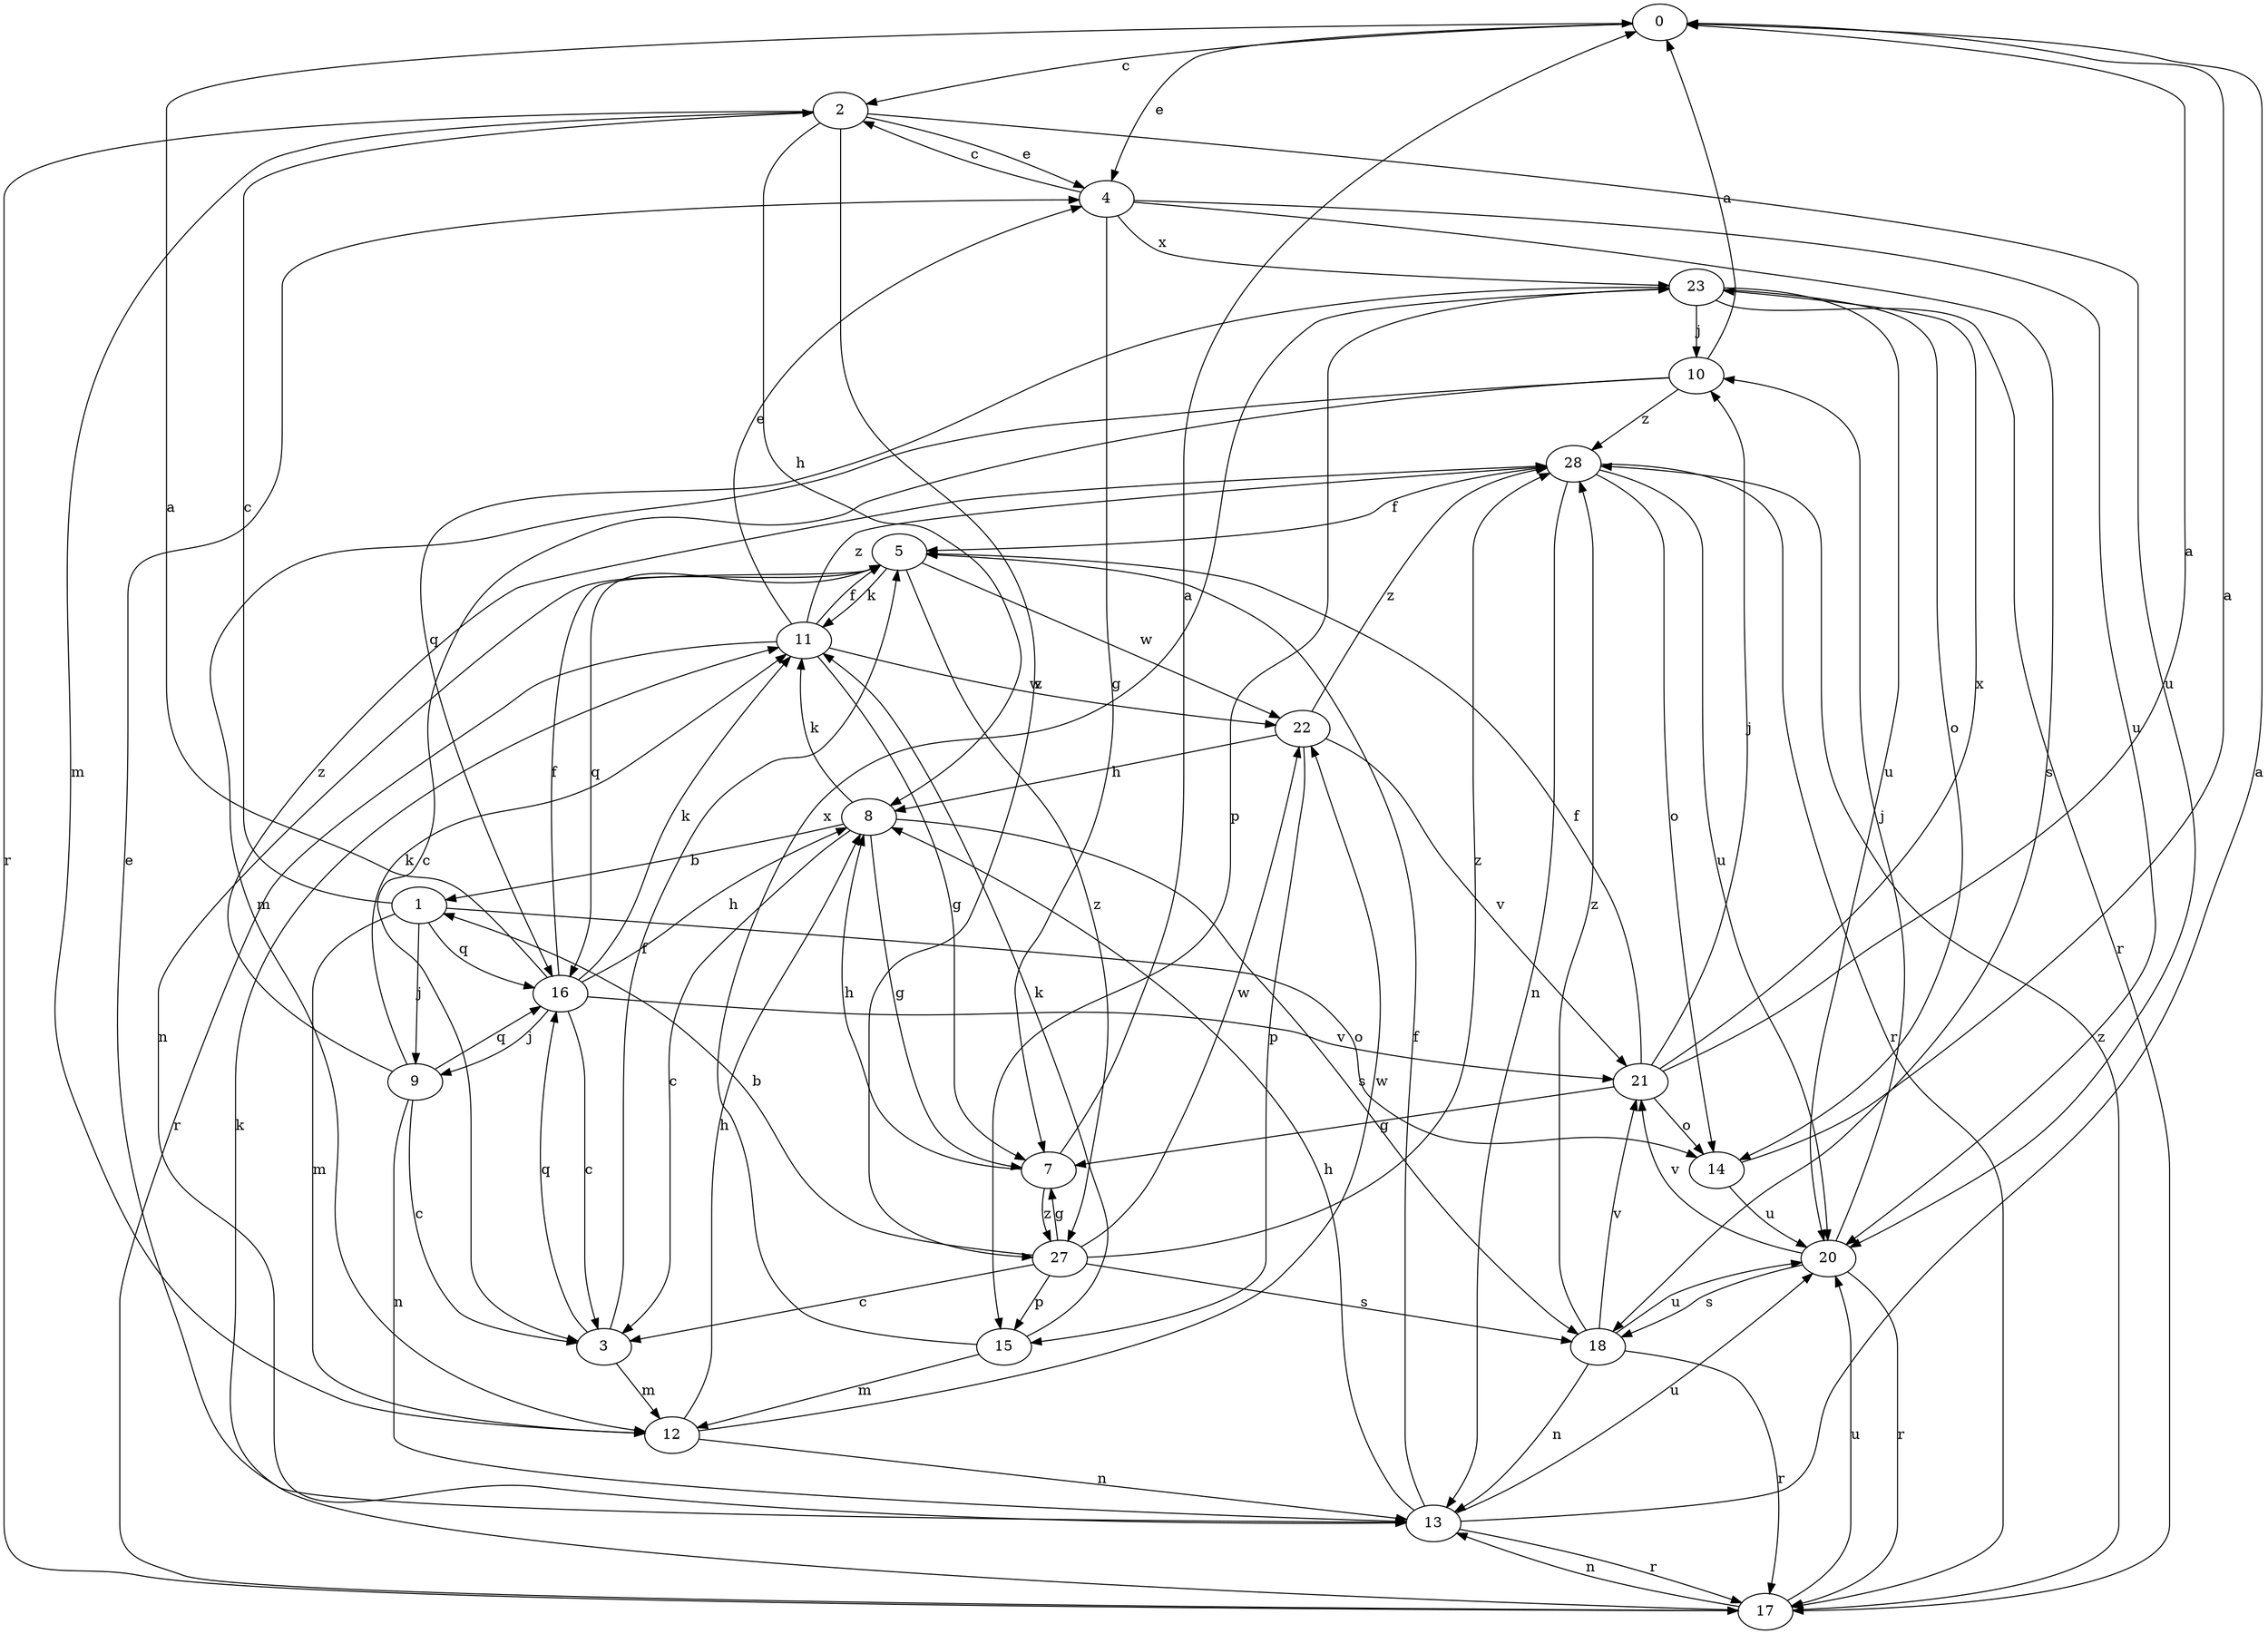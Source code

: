 strict digraph  {
0;
1;
2;
3;
4;
5;
7;
8;
9;
10;
11;
12;
13;
14;
15;
16;
17;
18;
20;
21;
22;
23;
27;
28;
0 -> 2  [label=c];
0 -> 4  [label=e];
1 -> 2  [label=c];
1 -> 9  [label=j];
1 -> 12  [label=m];
1 -> 14  [label=o];
1 -> 16  [label=q];
2 -> 4  [label=e];
2 -> 8  [label=h];
2 -> 12  [label=m];
2 -> 17  [label=r];
2 -> 20  [label=u];
2 -> 27  [label=z];
3 -> 5  [label=f];
3 -> 12  [label=m];
3 -> 16  [label=q];
4 -> 2  [label=c];
4 -> 7  [label=g];
4 -> 18  [label=s];
4 -> 20  [label=u];
4 -> 23  [label=x];
5 -> 11  [label=k];
5 -> 13  [label=n];
5 -> 16  [label=q];
5 -> 22  [label=w];
5 -> 27  [label=z];
7 -> 0  [label=a];
7 -> 8  [label=h];
7 -> 27  [label=z];
8 -> 1  [label=b];
8 -> 3  [label=c];
8 -> 7  [label=g];
8 -> 11  [label=k];
8 -> 18  [label=s];
9 -> 3  [label=c];
9 -> 11  [label=k];
9 -> 13  [label=n];
9 -> 16  [label=q];
9 -> 28  [label=z];
10 -> 0  [label=a];
10 -> 3  [label=c];
10 -> 12  [label=m];
10 -> 28  [label=z];
11 -> 4  [label=e];
11 -> 5  [label=f];
11 -> 7  [label=g];
11 -> 17  [label=r];
11 -> 22  [label=w];
11 -> 28  [label=z];
12 -> 8  [label=h];
12 -> 13  [label=n];
12 -> 22  [label=w];
13 -> 0  [label=a];
13 -> 4  [label=e];
13 -> 5  [label=f];
13 -> 8  [label=h];
13 -> 17  [label=r];
13 -> 20  [label=u];
14 -> 0  [label=a];
14 -> 20  [label=u];
15 -> 11  [label=k];
15 -> 12  [label=m];
15 -> 23  [label=x];
16 -> 0  [label=a];
16 -> 3  [label=c];
16 -> 5  [label=f];
16 -> 8  [label=h];
16 -> 9  [label=j];
16 -> 11  [label=k];
16 -> 21  [label=v];
17 -> 11  [label=k];
17 -> 13  [label=n];
17 -> 20  [label=u];
17 -> 28  [label=z];
18 -> 13  [label=n];
18 -> 17  [label=r];
18 -> 20  [label=u];
18 -> 21  [label=v];
18 -> 28  [label=z];
20 -> 10  [label=j];
20 -> 17  [label=r];
20 -> 18  [label=s];
20 -> 21  [label=v];
21 -> 0  [label=a];
21 -> 5  [label=f];
21 -> 7  [label=g];
21 -> 10  [label=j];
21 -> 14  [label=o];
21 -> 23  [label=x];
22 -> 8  [label=h];
22 -> 15  [label=p];
22 -> 21  [label=v];
22 -> 28  [label=z];
23 -> 10  [label=j];
23 -> 14  [label=o];
23 -> 15  [label=p];
23 -> 16  [label=q];
23 -> 17  [label=r];
23 -> 20  [label=u];
27 -> 1  [label=b];
27 -> 3  [label=c];
27 -> 7  [label=g];
27 -> 15  [label=p];
27 -> 18  [label=s];
27 -> 22  [label=w];
27 -> 28  [label=z];
28 -> 5  [label=f];
28 -> 13  [label=n];
28 -> 14  [label=o];
28 -> 17  [label=r];
28 -> 20  [label=u];
}
